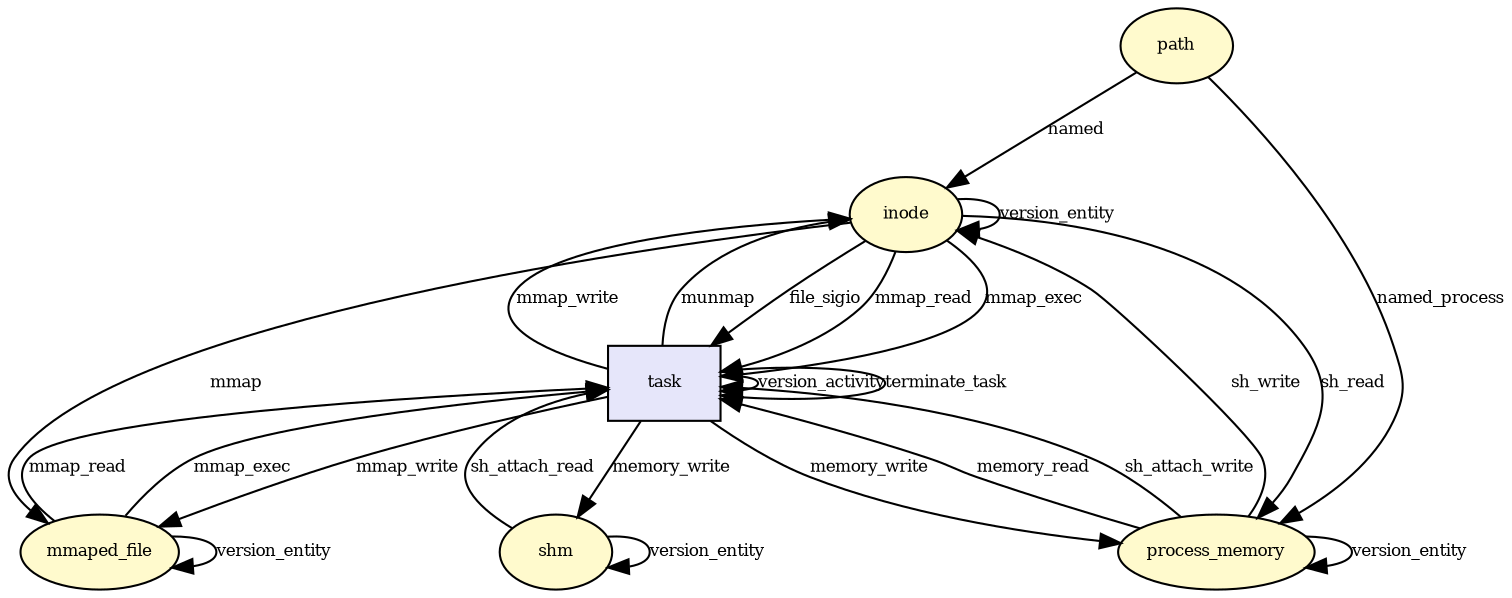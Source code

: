 digraph RGL__DirectedAdjacencyGraph {inode[fontsize = 8,label = inode,shape = ellipse, fillcolor="#fffacd", style = filled]

task[fontsize = 8,label = task,shape = rectangle, fillcolor="#e6e6fa", style = filled]

inode -> task[fontsize = 8,label = file_sigio]

process_memory[fontsize = 8,label = process_memory,shape = ellipse, fillcolor="#fffacd", style = filled]

task -> process_memory[fontsize = 8,label = memory_write]

task -> task[fontsize = 8,label = version_activity]

process_memory -> process_memory[fontsize = 8,label = version_entity]

process_memory -> inode[fontsize = 8,label = sh_write]

inode -> inode[fontsize = 8,label = version_entity]

path[fontsize = 8,label = path,shape = ellipse, fillcolor="#fffacd", style = filled]

path -> process_memory[fontsize = 8,label = named_process]

path -> inode[fontsize = 8,label = named]

process_memory -> task[fontsize = 8,label = memory_read]

task -> inode[fontsize = 8,label = mmap_write]

inode -> process_memory[fontsize = 8,label = sh_read]

inode -> task[fontsize = 8,label = mmap_read]

inode -> task[fontsize = 8,label = mmap_exec]

mmaped_file[fontsize = 8,label = mmaped_file,shape = ellipse, fillcolor="#fffacd", style = filled]

inode -> mmaped_file[fontsize = 8,label = mmap]

mmaped_file -> mmaped_file[fontsize = 8,label = version_entity]

task -> mmaped_file[fontsize = 8,label = mmap_write]

mmaped_file -> task[fontsize = 8,label = mmap_read]

mmaped_file -> task[fontsize = 8,label = mmap_exec]

task -> inode[fontsize = 8,label = munmap]

shm[fontsize = 8,label = shm,shape = ellipse, fillcolor="#fffacd", style = filled]

shm -> task[fontsize = 8,label = sh_attach_read]

process_memory -> task[fontsize = 8,label = sh_attach_write]

task -> shm[fontsize = 8,label = memory_write]

shm -> shm[fontsize = 8,label = version_entity]

task -> task[fontsize = 8,label = terminate_task]

}